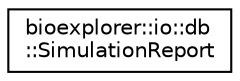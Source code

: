 digraph "Graphical Class Hierarchy"
{
 // LATEX_PDF_SIZE
  edge [fontname="Helvetica",fontsize="10",labelfontname="Helvetica",labelfontsize="10"];
  node [fontname="Helvetica",fontsize="10",shape=record];
  rankdir="LR";
  Node0 [label="bioexplorer::io::db\l::SimulationReport",height=0.2,width=0.4,color="black", fillcolor="white", style="filled",URL="$da/dc8/structbioexplorer_1_1io_1_1db_1_1SimulationReport.html",tooltip=" "];
}
